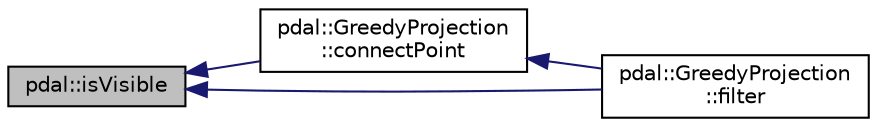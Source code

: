 digraph "pdal::isVisible"
{
  edge [fontname="Helvetica",fontsize="10",labelfontname="Helvetica",labelfontsize="10"];
  node [fontname="Helvetica",fontsize="10",shape=record];
  rankdir="LR";
  Node1 [label="pdal::isVisible",height=0.2,width=0.4,color="black", fillcolor="grey75", style="filled", fontcolor="black"];
  Node1 -> Node2 [dir="back",color="midnightblue",fontsize="10",style="solid",fontname="Helvetica"];
  Node2 [label="pdal::GreedyProjection\l::connectPoint",height=0.2,width=0.4,color="black", fillcolor="white", style="filled",URL="$classpdal_1_1GreedyProjection.html#a6d044bb31d1c1c6071960457ef929bb2",tooltip="Forms a new triangle by connecting the current neighbor to the query point and the previous neighbor..."];
  Node2 -> Node3 [dir="back",color="midnightblue",fontsize="10",style="solid",fontname="Helvetica"];
  Node3 [label="pdal::GreedyProjection\l::filter",height=0.2,width=0.4,color="black", fillcolor="white", style="filled",URL="$classpdal_1_1GreedyProjection.html#aa0de48c450a56b726634e29d28fd5427"];
  Node1 -> Node3 [dir="back",color="midnightblue",fontsize="10",style="solid",fontname="Helvetica"];
}
